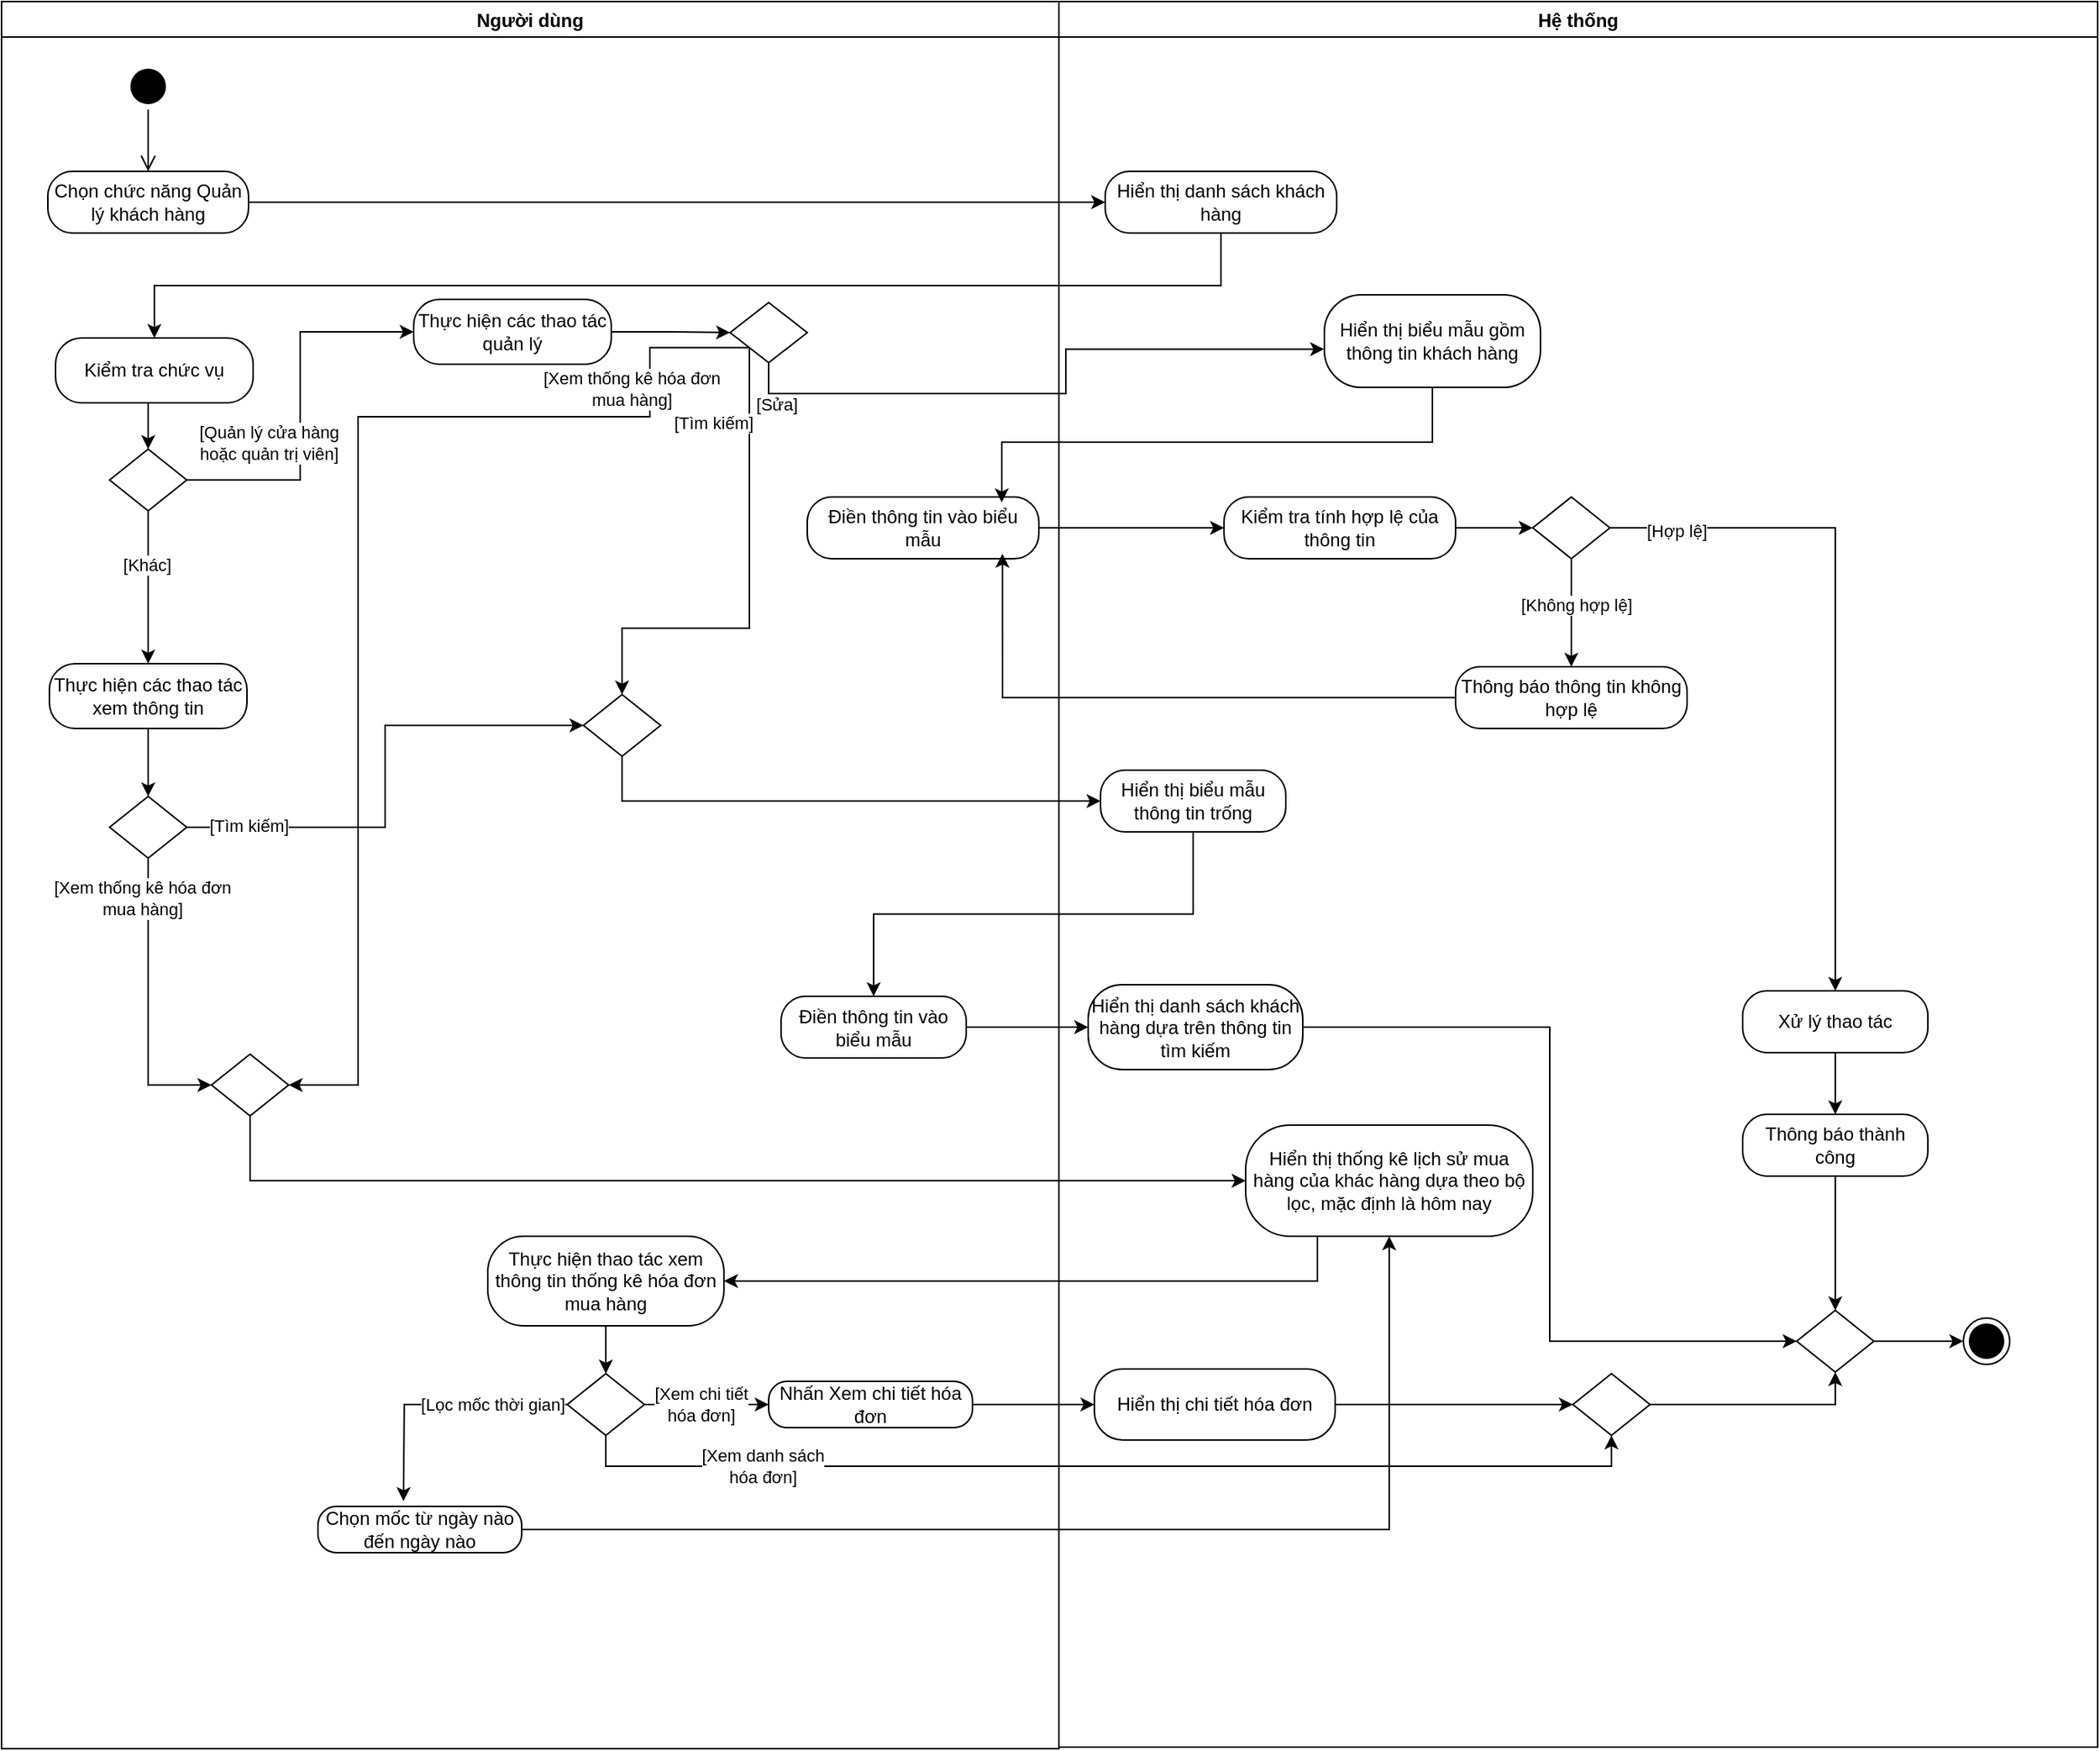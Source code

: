 <mxfile version="26.0.16">
  <diagram name="Page-1" id="iv2mY7j97U2ojxU97eTD">
    <mxGraphModel dx="1275" dy="518" grid="0" gridSize="10" guides="1" tooltips="1" connect="1" arrows="1" fold="1" page="0" pageScale="1" pageWidth="2000" pageHeight="2000" math="0" shadow="0">
      <root>
        <mxCell id="0" />
        <mxCell id="1" parent="0" />
        <mxCell id="IYAcXKrRA6iLwe_ncHML-3" value="Hệ thống" style="swimlane;startSize=23;" vertex="1" parent="1">
          <mxGeometry x="393" y="190" width="673" height="1131" as="geometry" />
        </mxCell>
        <mxCell id="IYAcXKrRA6iLwe_ncHML-4" value="Hiển thị danh sách khách hàng" style="rounded=1;whiteSpace=wrap;html=1;arcSize=40;fontColor=#000000;fillColor=#FFFFFF;strokeColor=#000000;" vertex="1" parent="IYAcXKrRA6iLwe_ncHML-3">
          <mxGeometry x="30" y="110" width="150" height="40" as="geometry" />
        </mxCell>
        <mxCell id="IYAcXKrRA6iLwe_ncHML-5" style="edgeStyle=orthogonalEdgeStyle;rounded=0;orthogonalLoop=1;jettySize=auto;html=1;exitX=0.5;exitY=1;exitDx=0;exitDy=0;entryX=0.5;entryY=0;entryDx=0;entryDy=0;" edge="1" parent="IYAcXKrRA6iLwe_ncHML-3" source="IYAcXKrRA6iLwe_ncHML-40" target="IYAcXKrRA6iLwe_ncHML-41">
          <mxGeometry relative="1" as="geometry">
            <mxPoint x="85" y="580" as="targetPoint" />
          </mxGeometry>
        </mxCell>
        <mxCell id="IYAcXKrRA6iLwe_ncHML-6" value="[Không hợp lệ]" style="edgeLabel;html=1;align=center;verticalAlign=middle;resizable=0;points=[];" vertex="1" connectable="0" parent="IYAcXKrRA6iLwe_ncHML-5">
          <mxGeometry x="-0.137" y="3" relative="1" as="geometry">
            <mxPoint as="offset" />
          </mxGeometry>
        </mxCell>
        <mxCell id="IYAcXKrRA6iLwe_ncHML-7" style="edgeStyle=orthogonalEdgeStyle;rounded=0;orthogonalLoop=1;jettySize=auto;html=1;exitX=1;exitY=0.5;exitDx=0;exitDy=0;entryX=0.5;entryY=0;entryDx=0;entryDy=0;" edge="1" parent="IYAcXKrRA6iLwe_ncHML-3" source="IYAcXKrRA6iLwe_ncHML-40" target="IYAcXKrRA6iLwe_ncHML-12">
          <mxGeometry relative="1" as="geometry">
            <mxPoint x="485.0" y="581" as="targetPoint" />
          </mxGeometry>
        </mxCell>
        <mxCell id="IYAcXKrRA6iLwe_ncHML-8" value="[Hợp lệ]" style="edgeLabel;html=1;align=center;verticalAlign=middle;resizable=0;points=[];" vertex="1" connectable="0" parent="IYAcXKrRA6iLwe_ncHML-7">
          <mxGeometry x="-0.934" y="-2" relative="1" as="geometry">
            <mxPoint x="28" as="offset" />
          </mxGeometry>
        </mxCell>
        <mxCell id="IYAcXKrRA6iLwe_ncHML-9" value="" style="ellipse;html=1;shape=endState;fillColor=#000000;strokeColor=#000000;" vertex="1" parent="IYAcXKrRA6iLwe_ncHML-3">
          <mxGeometry x="586" y="853" width="30" height="30" as="geometry" />
        </mxCell>
        <mxCell id="IYAcXKrRA6iLwe_ncHML-11" style="edgeStyle=orthogonalEdgeStyle;rounded=0;orthogonalLoop=1;jettySize=auto;html=1;exitX=0.5;exitY=1;exitDx=0;exitDy=0;entryX=0.5;entryY=0;entryDx=0;entryDy=0;" edge="1" parent="IYAcXKrRA6iLwe_ncHML-3" source="IYAcXKrRA6iLwe_ncHML-12" target="IYAcXKrRA6iLwe_ncHML-14">
          <mxGeometry relative="1" as="geometry">
            <mxPoint x="495" y="890" as="targetPoint" />
          </mxGeometry>
        </mxCell>
        <mxCell id="IYAcXKrRA6iLwe_ncHML-12" value="Xử lý thao tác" style="rounded=1;whiteSpace=wrap;html=1;arcSize=40;fontColor=#000000;fillColor=#FFFFFF;strokeColor=#000000;" vertex="1" parent="IYAcXKrRA6iLwe_ncHML-3">
          <mxGeometry x="443" y="641" width="120" height="40" as="geometry" />
        </mxCell>
        <mxCell id="IYAcXKrRA6iLwe_ncHML-13" style="edgeStyle=orthogonalEdgeStyle;rounded=0;orthogonalLoop=1;jettySize=auto;html=1;exitX=0.5;exitY=1;exitDx=0;exitDy=0;entryX=0.5;entryY=0;entryDx=0;entryDy=0;" edge="1" parent="IYAcXKrRA6iLwe_ncHML-3" source="IYAcXKrRA6iLwe_ncHML-14" target="IYAcXKrRA6iLwe_ncHML-93">
          <mxGeometry relative="1" as="geometry" />
        </mxCell>
        <mxCell id="IYAcXKrRA6iLwe_ncHML-14" value="Thông báo thành công" style="rounded=1;whiteSpace=wrap;html=1;arcSize=40;fontColor=#000000;fillColor=#FFFFFF;strokeColor=#000000;" vertex="1" parent="IYAcXKrRA6iLwe_ncHML-3">
          <mxGeometry x="443" y="721" width="120" height="40" as="geometry" />
        </mxCell>
        <mxCell id="IYAcXKrRA6iLwe_ncHML-15" style="edgeStyle=orthogonalEdgeStyle;rounded=0;orthogonalLoop=1;jettySize=auto;html=1;exitX=1;exitY=0.5;exitDx=0;exitDy=0;entryX=0;entryY=0.5;entryDx=0;entryDy=0;" edge="1" parent="IYAcXKrRA6iLwe_ncHML-3" source="IYAcXKrRA6iLwe_ncHML-34" target="IYAcXKrRA6iLwe_ncHML-40">
          <mxGeometry relative="1" as="geometry" />
        </mxCell>
        <mxCell id="IYAcXKrRA6iLwe_ncHML-16" value="Hiển thị biểu mẫu thông tin trống" style="rounded=1;whiteSpace=wrap;html=1;arcSize=40;fontColor=#000000;fillColor=#FFFFFF;strokeColor=#000000;" vertex="1" parent="IYAcXKrRA6iLwe_ncHML-3">
          <mxGeometry x="27" y="498" width="120" height="40" as="geometry" />
        </mxCell>
        <mxCell id="IYAcXKrRA6iLwe_ncHML-17" style="edgeStyle=orthogonalEdgeStyle;rounded=0;orthogonalLoop=1;jettySize=auto;html=1;exitX=1;exitY=0.5;exitDx=0;exitDy=0;entryX=0;entryY=0.5;entryDx=0;entryDy=0;" edge="1" parent="IYAcXKrRA6iLwe_ncHML-3" source="IYAcXKrRA6iLwe_ncHML-18" target="IYAcXKrRA6iLwe_ncHML-93">
          <mxGeometry relative="1" as="geometry">
            <mxPoint x="442" y="868" as="targetPoint" />
          </mxGeometry>
        </mxCell>
        <mxCell id="IYAcXKrRA6iLwe_ncHML-34" value="Kiểm tra tính hợp lệ của thông tin" style="rounded=1;whiteSpace=wrap;html=1;arcSize=40;fontColor=#000000;fillColor=#FFFFFF;strokeColor=#000000;" vertex="1" parent="IYAcXKrRA6iLwe_ncHML-3">
          <mxGeometry x="107" y="321" width="150" height="40" as="geometry" />
        </mxCell>
        <mxCell id="IYAcXKrRA6iLwe_ncHML-36" value="Hiển thị biểu mẫu gồm thông tin khách hàng" style="rounded=1;whiteSpace=wrap;html=1;arcSize=40;fontColor=#000000;fillColor=#FFFFFF;strokeColor=#000000;" vertex="1" parent="IYAcXKrRA6iLwe_ncHML-3">
          <mxGeometry x="172" y="190" width="140" height="60" as="geometry" />
        </mxCell>
        <mxCell id="IYAcXKrRA6iLwe_ncHML-40" value="" style="rhombus;whiteSpace=wrap;html=1;" vertex="1" parent="IYAcXKrRA6iLwe_ncHML-3">
          <mxGeometry x="307" y="321" width="50" height="40" as="geometry" />
        </mxCell>
        <mxCell id="IYAcXKrRA6iLwe_ncHML-41" value="Thông báo thông tin không hợp lệ" style="rounded=1;whiteSpace=wrap;html=1;arcSize=40;fontColor=#000000;fillColor=#FFFFFF;strokeColor=#000000;" vertex="1" parent="IYAcXKrRA6iLwe_ncHML-3">
          <mxGeometry x="257" y="431" width="150" height="40" as="geometry" />
        </mxCell>
        <mxCell id="IYAcXKrRA6iLwe_ncHML-43" value="Hiển thị thống kê lịch sử mua hàng của khác hàng dựa theo bộ lọc, mặc định là hôm nay" style="rounded=1;whiteSpace=wrap;html=1;arcSize=40;fontColor=#000000;fillColor=#FFFFFF;strokeColor=#000000;" vertex="1" parent="IYAcXKrRA6iLwe_ncHML-3">
          <mxGeometry x="121" y="728" width="186" height="72" as="geometry" />
        </mxCell>
        <mxCell id="IYAcXKrRA6iLwe_ncHML-94" style="edgeStyle=orthogonalEdgeStyle;rounded=0;orthogonalLoop=1;jettySize=auto;html=1;exitX=1;exitY=0.5;exitDx=0;exitDy=0;entryX=0;entryY=0.5;entryDx=0;entryDy=0;" edge="1" parent="IYAcXKrRA6iLwe_ncHML-3" source="IYAcXKrRA6iLwe_ncHML-93" target="IYAcXKrRA6iLwe_ncHML-9">
          <mxGeometry relative="1" as="geometry" />
        </mxCell>
        <mxCell id="IYAcXKrRA6iLwe_ncHML-93" value="" style="rhombus;whiteSpace=wrap;html=1;" vertex="1" parent="IYAcXKrRA6iLwe_ncHML-3">
          <mxGeometry x="478" y="848" width="50" height="40" as="geometry" />
        </mxCell>
        <mxCell id="IYAcXKrRA6iLwe_ncHML-60" value="Điền thông tin vào biểu mẫu" style="rounded=1;whiteSpace=wrap;html=1;arcSize=40;fontColor=#000000;fillColor=#FFFFFF;strokeColor=#000000;" vertex="1" parent="IYAcXKrRA6iLwe_ncHML-3">
          <mxGeometry x="-180" y="644.5" width="120" height="40" as="geometry" />
        </mxCell>
        <mxCell id="IYAcXKrRA6iLwe_ncHML-79" style="edgeStyle=orthogonalEdgeStyle;rounded=0;orthogonalLoop=1;jettySize=auto;html=1;exitX=0.5;exitY=1;exitDx=0;exitDy=0;entryX=0.5;entryY=0;entryDx=0;entryDy=0;" edge="1" parent="IYAcXKrRA6iLwe_ncHML-3" source="IYAcXKrRA6iLwe_ncHML-16" target="IYAcXKrRA6iLwe_ncHML-60">
          <mxGeometry relative="1" as="geometry">
            <mxPoint x="-269" y="933" as="targetPoint" />
          </mxGeometry>
        </mxCell>
        <mxCell id="IYAcXKrRA6iLwe_ncHML-18" value="Hiển thị danh sách khách hàng dựa trên thông tin tìm kiếm" style="rounded=1;whiteSpace=wrap;html=1;arcSize=40;fontColor=#000000;fillColor=#FFFFFF;strokeColor=#000000;" vertex="1" parent="IYAcXKrRA6iLwe_ncHML-3">
          <mxGeometry x="19" y="637" width="139" height="55" as="geometry" />
        </mxCell>
        <mxCell id="IYAcXKrRA6iLwe_ncHML-80" style="edgeStyle=orthogonalEdgeStyle;rounded=0;orthogonalLoop=1;jettySize=auto;html=1;exitX=1;exitY=0.5;exitDx=0;exitDy=0;" edge="1" parent="IYAcXKrRA6iLwe_ncHML-3" source="IYAcXKrRA6iLwe_ncHML-60" target="IYAcXKrRA6iLwe_ncHML-18">
          <mxGeometry relative="1" as="geometry" />
        </mxCell>
        <mxCell id="IYAcXKrRA6iLwe_ncHML-107" style="edgeStyle=orthogonalEdgeStyle;rounded=0;orthogonalLoop=1;jettySize=auto;html=1;exitX=1;exitY=0.5;exitDx=0;exitDy=0;entryX=0;entryY=0.5;entryDx=0;entryDy=0;" edge="1" parent="IYAcXKrRA6iLwe_ncHML-3" source="IYAcXKrRA6iLwe_ncHML-104" target="IYAcXKrRA6iLwe_ncHML-114">
          <mxGeometry relative="1" as="geometry">
            <mxPoint x="379" y="926" as="targetPoint" />
          </mxGeometry>
        </mxCell>
        <mxCell id="IYAcXKrRA6iLwe_ncHML-104" value="Hiển thị chi tiết hóa đơn" style="rounded=1;whiteSpace=wrap;html=1;arcSize=40;fontColor=#000000;fillColor=#FFFFFF;strokeColor=#000000;" vertex="1" parent="IYAcXKrRA6iLwe_ncHML-3">
          <mxGeometry x="23" y="886" width="156" height="46" as="geometry" />
        </mxCell>
        <mxCell id="IYAcXKrRA6iLwe_ncHML-117" style="edgeStyle=orthogonalEdgeStyle;rounded=0;orthogonalLoop=1;jettySize=auto;html=1;exitX=1;exitY=0.5;exitDx=0;exitDy=0;entryX=0.5;entryY=1;entryDx=0;entryDy=0;" edge="1" parent="IYAcXKrRA6iLwe_ncHML-3" source="IYAcXKrRA6iLwe_ncHML-114" target="IYAcXKrRA6iLwe_ncHML-93">
          <mxGeometry relative="1" as="geometry" />
        </mxCell>
        <mxCell id="IYAcXKrRA6iLwe_ncHML-114" value="" style="rhombus;whiteSpace=wrap;html=1;" vertex="1" parent="IYAcXKrRA6iLwe_ncHML-3">
          <mxGeometry x="333" y="889" width="50" height="40" as="geometry" />
        </mxCell>
        <mxCell id="IYAcXKrRA6iLwe_ncHML-44" value="Người dùng" style="swimlane;startSize=23;" vertex="1" parent="1">
          <mxGeometry x="-292" y="190" width="685" height="1132" as="geometry" />
        </mxCell>
        <mxCell id="IYAcXKrRA6iLwe_ncHML-45" value="Chọn chức năng Quản lý khách hàng" style="rounded=1;whiteSpace=wrap;html=1;arcSize=40;fontColor=#000000;fillColor=#FFFFFF;strokeColor=#000000;" vertex="1" parent="IYAcXKrRA6iLwe_ncHML-44">
          <mxGeometry x="30" y="110" width="130" height="40" as="geometry" />
        </mxCell>
        <mxCell id="IYAcXKrRA6iLwe_ncHML-46" value="" style="ellipse;html=1;shape=startState;fillColor=#000000;strokeColor=#000000;" vertex="1" parent="IYAcXKrRA6iLwe_ncHML-44">
          <mxGeometry x="80" y="40" width="30" height="30" as="geometry" />
        </mxCell>
        <mxCell id="IYAcXKrRA6iLwe_ncHML-47" value="" style="edgeStyle=orthogonalEdgeStyle;html=1;verticalAlign=bottom;endArrow=open;endSize=8;strokeColor=#000000;rounded=0;entryX=0.5;entryY=0;entryDx=0;entryDy=0;" edge="1" parent="IYAcXKrRA6iLwe_ncHML-44" source="IYAcXKrRA6iLwe_ncHML-46" target="IYAcXKrRA6iLwe_ncHML-45">
          <mxGeometry relative="1" as="geometry">
            <mxPoint x="90" y="130" as="targetPoint" />
          </mxGeometry>
        </mxCell>
        <mxCell id="IYAcXKrRA6iLwe_ncHML-48" style="edgeStyle=orthogonalEdgeStyle;rounded=0;orthogonalLoop=1;jettySize=auto;html=1;exitX=0.5;exitY=1;exitDx=0;exitDy=0;entryX=0.5;entryY=0;entryDx=0;entryDy=0;" edge="1" parent="IYAcXKrRA6iLwe_ncHML-44" source="IYAcXKrRA6iLwe_ncHML-49" target="IYAcXKrRA6iLwe_ncHML-54">
          <mxGeometry relative="1" as="geometry" />
        </mxCell>
        <mxCell id="IYAcXKrRA6iLwe_ncHML-49" value="Kiểm tra chức vụ" style="rounded=1;whiteSpace=wrap;html=1;arcSize=40;fontColor=#000000;fillColor=#FFFFFF;strokeColor=#000000;" vertex="1" parent="IYAcXKrRA6iLwe_ncHML-44">
          <mxGeometry x="35" y="218" width="128" height="42" as="geometry" />
        </mxCell>
        <mxCell id="IYAcXKrRA6iLwe_ncHML-50" style="edgeStyle=orthogonalEdgeStyle;rounded=0;orthogonalLoop=1;jettySize=auto;html=1;exitX=1;exitY=0.5;exitDx=0;exitDy=0;entryX=0;entryY=0.5;entryDx=0;entryDy=0;" edge="1" parent="IYAcXKrRA6iLwe_ncHML-44" source="IYAcXKrRA6iLwe_ncHML-54" target="IYAcXKrRA6iLwe_ncHML-56">
          <mxGeometry relative="1" as="geometry">
            <mxPoint x="234" y="334" as="targetPoint" />
          </mxGeometry>
        </mxCell>
        <mxCell id="IYAcXKrRA6iLwe_ncHML-51" value="[Quản lý cửa hàng&lt;div&gt;hoặc quản trị viên]&lt;/div&gt;" style="edgeLabel;html=1;align=center;verticalAlign=middle;resizable=0;points=[];" vertex="1" connectable="0" parent="IYAcXKrRA6iLwe_ncHML-50">
          <mxGeometry x="-0.531" y="-1" relative="1" as="geometry">
            <mxPoint x="-4" y="-25" as="offset" />
          </mxGeometry>
        </mxCell>
        <mxCell id="IYAcXKrRA6iLwe_ncHML-52" style="edgeStyle=orthogonalEdgeStyle;rounded=0;orthogonalLoop=1;jettySize=auto;html=1;exitX=0.5;exitY=1;exitDx=0;exitDy=0;entryX=0.5;entryY=0;entryDx=0;entryDy=0;" edge="1" parent="IYAcXKrRA6iLwe_ncHML-44" source="IYAcXKrRA6iLwe_ncHML-54" target="IYAcXKrRA6iLwe_ncHML-63">
          <mxGeometry relative="1" as="geometry">
            <mxPoint x="95" y="422" as="targetPoint" />
          </mxGeometry>
        </mxCell>
        <mxCell id="IYAcXKrRA6iLwe_ncHML-53" value="[Khác]" style="edgeLabel;html=1;align=center;verticalAlign=middle;resizable=0;points=[];" vertex="1" connectable="0" parent="IYAcXKrRA6iLwe_ncHML-52">
          <mxGeometry x="-0.305" y="-1" relative="1" as="geometry">
            <mxPoint as="offset" />
          </mxGeometry>
        </mxCell>
        <mxCell id="IYAcXKrRA6iLwe_ncHML-54" value="" style="rhombus;whiteSpace=wrap;html=1;" vertex="1" parent="IYAcXKrRA6iLwe_ncHML-44">
          <mxGeometry x="70" y="290" width="50" height="40" as="geometry" />
        </mxCell>
        <mxCell id="IYAcXKrRA6iLwe_ncHML-55" style="edgeStyle=orthogonalEdgeStyle;rounded=0;orthogonalLoop=1;jettySize=auto;html=1;exitX=1;exitY=0.5;exitDx=0;exitDy=0;entryX=0;entryY=0.5;entryDx=0;entryDy=0;" edge="1" parent="IYAcXKrRA6iLwe_ncHML-44" source="IYAcXKrRA6iLwe_ncHML-56" target="IYAcXKrRA6iLwe_ncHML-59">
          <mxGeometry relative="1" as="geometry" />
        </mxCell>
        <mxCell id="IYAcXKrRA6iLwe_ncHML-56" value="Thực hiện các thao tác quản lý" style="rounded=1;whiteSpace=wrap;html=1;arcSize=40;fontColor=#000000;fillColor=#FFFFFF;strokeColor=#000000;" vertex="1" parent="IYAcXKrRA6iLwe_ncHML-44">
          <mxGeometry x="267" y="193" width="128" height="42" as="geometry" />
        </mxCell>
        <mxCell id="IYAcXKrRA6iLwe_ncHML-57" style="edgeStyle=orthogonalEdgeStyle;rounded=0;orthogonalLoop=1;jettySize=auto;html=1;exitX=0;exitY=1;exitDx=0;exitDy=0;entryX=0.5;entryY=0;entryDx=0;entryDy=0;" edge="1" parent="IYAcXKrRA6iLwe_ncHML-44" source="IYAcXKrRA6iLwe_ncHML-59" target="IYAcXKrRA6iLwe_ncHML-71">
          <mxGeometry relative="1" as="geometry">
            <Array as="points">
              <mxPoint x="484" y="406" />
              <mxPoint x="402" y="406" />
            </Array>
            <mxPoint x="373" y="403" as="targetPoint" />
          </mxGeometry>
        </mxCell>
        <mxCell id="IYAcXKrRA6iLwe_ncHML-58" value="[Tìm kiếm]" style="edgeLabel;html=1;align=center;verticalAlign=middle;resizable=0;points=[];" vertex="1" connectable="0" parent="IYAcXKrRA6iLwe_ncHML-57">
          <mxGeometry x="-0.858" y="-1" relative="1" as="geometry">
            <mxPoint x="-23" y="26" as="offset" />
          </mxGeometry>
        </mxCell>
        <mxCell id="IYAcXKrRA6iLwe_ncHML-59" value="" style="rhombus;whiteSpace=wrap;html=1;" vertex="1" parent="IYAcXKrRA6iLwe_ncHML-44">
          <mxGeometry x="472" y="195" width="50" height="39" as="geometry" />
        </mxCell>
        <mxCell id="IYAcXKrRA6iLwe_ncHML-62" style="edgeStyle=orthogonalEdgeStyle;rounded=0;orthogonalLoop=1;jettySize=auto;html=1;exitX=0.5;exitY=1;exitDx=0;exitDy=0;entryX=0.5;entryY=0;entryDx=0;entryDy=0;" edge="1" parent="IYAcXKrRA6iLwe_ncHML-44" source="IYAcXKrRA6iLwe_ncHML-63" target="IYAcXKrRA6iLwe_ncHML-67">
          <mxGeometry relative="1" as="geometry" />
        </mxCell>
        <mxCell id="IYAcXKrRA6iLwe_ncHML-63" value="Thực hiện các thao tác xem thông tin" style="rounded=1;whiteSpace=wrap;html=1;arcSize=40;fontColor=#000000;fillColor=#FFFFFF;strokeColor=#000000;" vertex="1" parent="IYAcXKrRA6iLwe_ncHML-44">
          <mxGeometry x="31" y="429" width="128" height="42" as="geometry" />
        </mxCell>
        <mxCell id="IYAcXKrRA6iLwe_ncHML-64" style="edgeStyle=orthogonalEdgeStyle;rounded=0;orthogonalLoop=1;jettySize=auto;html=1;exitX=1;exitY=0.5;exitDx=0;exitDy=0;entryX=0;entryY=0.5;entryDx=0;entryDy=0;" edge="1" parent="IYAcXKrRA6iLwe_ncHML-44" source="IYAcXKrRA6iLwe_ncHML-67" target="IYAcXKrRA6iLwe_ncHML-71">
          <mxGeometry relative="1" as="geometry">
            <mxPoint x="277" y="608.5" as="targetPoint" />
          </mxGeometry>
        </mxCell>
        <mxCell id="IYAcXKrRA6iLwe_ncHML-65" value="[Tìm kiếm]" style="edgeLabel;html=1;align=center;verticalAlign=middle;resizable=0;points=[];" vertex="1" connectable="0" parent="IYAcXKrRA6iLwe_ncHML-64">
          <mxGeometry x="-0.753" y="1" relative="1" as="geometry">
            <mxPoint as="offset" />
          </mxGeometry>
        </mxCell>
        <mxCell id="IYAcXKrRA6iLwe_ncHML-66" style="edgeStyle=orthogonalEdgeStyle;rounded=0;orthogonalLoop=1;jettySize=auto;html=1;exitX=0.5;exitY=1;exitDx=0;exitDy=0;entryX=0;entryY=0.5;entryDx=0;entryDy=0;" edge="1" parent="IYAcXKrRA6iLwe_ncHML-44" source="IYAcXKrRA6iLwe_ncHML-67" target="IYAcXKrRA6iLwe_ncHML-72">
          <mxGeometry relative="1" as="geometry">
            <mxPoint x="114" y="681.0" as="targetPoint" />
          </mxGeometry>
        </mxCell>
        <mxCell id="IYAcXKrRA6iLwe_ncHML-67" value="" style="rhombus;whiteSpace=wrap;html=1;" vertex="1" parent="IYAcXKrRA6iLwe_ncHML-44">
          <mxGeometry x="70" y="515" width="50" height="40" as="geometry" />
        </mxCell>
        <mxCell id="IYAcXKrRA6iLwe_ncHML-68" value="[Xem thống kê hóa đơn&lt;div&gt;mua hàng]&lt;/div&gt;" style="edgeLabel;html=1;align=center;verticalAlign=middle;resizable=0;points=[];" vertex="1" connectable="0" parent="IYAcXKrRA6iLwe_ncHML-44">
          <mxGeometry x="98.997" y="580" as="geometry">
            <mxPoint x="-8" y="1" as="offset" />
          </mxGeometry>
        </mxCell>
        <mxCell id="IYAcXKrRA6iLwe_ncHML-69" style="edgeStyle=orthogonalEdgeStyle;rounded=0;orthogonalLoop=1;jettySize=auto;html=1;exitX=0;exitY=1;exitDx=0;exitDy=0;entryX=1;entryY=0.5;entryDx=0;entryDy=0;" edge="1" parent="IYAcXKrRA6iLwe_ncHML-44" source="IYAcXKrRA6iLwe_ncHML-59" target="IYAcXKrRA6iLwe_ncHML-72">
          <mxGeometry relative="1" as="geometry">
            <mxPoint x="230.992" y="664.158" as="targetPoint" />
            <Array as="points">
              <mxPoint x="420" y="225" />
              <mxPoint x="420" y="269" />
              <mxPoint x="231" y="269" />
              <mxPoint x="231" y="702" />
            </Array>
          </mxGeometry>
        </mxCell>
        <mxCell id="IYAcXKrRA6iLwe_ncHML-70" value="[Xem thống kê hóa đơn&lt;div&gt;mua hàng]&lt;/div&gt;" style="edgeLabel;html=1;align=center;verticalAlign=middle;resizable=0;points=[];" vertex="1" connectable="0" parent="IYAcXKrRA6iLwe_ncHML-44">
          <mxGeometry x="423.997" y="260" as="geometry">
            <mxPoint x="-16" y="-9" as="offset" />
          </mxGeometry>
        </mxCell>
        <mxCell id="IYAcXKrRA6iLwe_ncHML-71" value="" style="rhombus;whiteSpace=wrap;html=1;" vertex="1" parent="IYAcXKrRA6iLwe_ncHML-44">
          <mxGeometry x="377" y="449" width="50" height="40" as="geometry" />
        </mxCell>
        <mxCell id="IYAcXKrRA6iLwe_ncHML-72" value="" style="rhombus;whiteSpace=wrap;html=1;" vertex="1" parent="IYAcXKrRA6iLwe_ncHML-44">
          <mxGeometry x="136" y="682" width="50" height="40" as="geometry" />
        </mxCell>
        <mxCell id="IYAcXKrRA6iLwe_ncHML-73" value="Nhấn Xem chi tiết hóa đơn" style="rounded=1;whiteSpace=wrap;html=1;arcSize=40;fontColor=#000000;fillColor=#FFFFFF;strokeColor=#000000;" vertex="1" parent="IYAcXKrRA6iLwe_ncHML-44">
          <mxGeometry x="497" y="894" width="132" height="30" as="geometry" />
        </mxCell>
        <mxCell id="IYAcXKrRA6iLwe_ncHML-32" value="Điền thông tin vào biểu mẫu" style="rounded=1;whiteSpace=wrap;html=1;arcSize=40;fontColor=#000000;fillColor=#FFFFFF;strokeColor=#000000;" vertex="1" parent="IYAcXKrRA6iLwe_ncHML-44">
          <mxGeometry x="522" y="321" width="150" height="40" as="geometry" />
        </mxCell>
        <mxCell id="IYAcXKrRA6iLwe_ncHML-102" style="edgeStyle=orthogonalEdgeStyle;rounded=0;orthogonalLoop=1;jettySize=auto;html=1;exitX=0;exitY=0.5;exitDx=0;exitDy=0;" edge="1" parent="IYAcXKrRA6iLwe_ncHML-44" source="IYAcXKrRA6iLwe_ncHML-97">
          <mxGeometry relative="1" as="geometry">
            <mxPoint x="260.4" y="971.6" as="targetPoint" />
          </mxGeometry>
        </mxCell>
        <mxCell id="IYAcXKrRA6iLwe_ncHML-108" value="[Lọc mốc thời gian]" style="edgeLabel;html=1;align=center;verticalAlign=middle;resizable=0;points=[];" vertex="1" connectable="0" parent="IYAcXKrRA6iLwe_ncHML-102">
          <mxGeometry x="-0.587" relative="1" as="geometry">
            <mxPoint x="-14" as="offset" />
          </mxGeometry>
        </mxCell>
        <mxCell id="IYAcXKrRA6iLwe_ncHML-105" style="edgeStyle=orthogonalEdgeStyle;rounded=0;orthogonalLoop=1;jettySize=auto;html=1;exitX=1;exitY=0.5;exitDx=0;exitDy=0;entryX=0;entryY=0.5;entryDx=0;entryDy=0;" edge="1" parent="IYAcXKrRA6iLwe_ncHML-44" source="IYAcXKrRA6iLwe_ncHML-97" target="IYAcXKrRA6iLwe_ncHML-73">
          <mxGeometry relative="1" as="geometry" />
        </mxCell>
        <mxCell id="IYAcXKrRA6iLwe_ncHML-109" value="[Xem chi tiết&lt;div&gt;hóa đơn]&lt;/div&gt;" style="edgeLabel;html=1;align=center;verticalAlign=middle;resizable=0;points=[];" vertex="1" connectable="0" parent="IYAcXKrRA6iLwe_ncHML-105">
          <mxGeometry x="-0.42" y="-3" relative="1" as="geometry">
            <mxPoint x="13" y="-3" as="offset" />
          </mxGeometry>
        </mxCell>
        <mxCell id="IYAcXKrRA6iLwe_ncHML-97" value="" style="rhombus;whiteSpace=wrap;html=1;" vertex="1" parent="IYAcXKrRA6iLwe_ncHML-44">
          <mxGeometry x="366.5" y="889" width="50" height="40" as="geometry" />
        </mxCell>
        <mxCell id="IYAcXKrRA6iLwe_ncHML-101" style="edgeStyle=orthogonalEdgeStyle;rounded=0;orthogonalLoop=1;jettySize=auto;html=1;exitX=0.5;exitY=1;exitDx=0;exitDy=0;entryX=0.5;entryY=0;entryDx=0;entryDy=0;" edge="1" parent="IYAcXKrRA6iLwe_ncHML-44" source="IYAcXKrRA6iLwe_ncHML-98" target="IYAcXKrRA6iLwe_ncHML-97">
          <mxGeometry relative="1" as="geometry" />
        </mxCell>
        <mxCell id="IYAcXKrRA6iLwe_ncHML-98" value="Thực hiện thao tác xem thông tin thống kê hóa đơn mua hàng" style="rounded=1;whiteSpace=wrap;html=1;arcSize=40;fontColor=#000000;fillColor=#FFFFFF;strokeColor=#000000;" vertex="1" parent="IYAcXKrRA6iLwe_ncHML-44">
          <mxGeometry x="315" y="800" width="153" height="58" as="geometry" />
        </mxCell>
        <mxCell id="IYAcXKrRA6iLwe_ncHML-110" value="Chọn mốc từ ngày nào đến ngày nào" style="rounded=1;whiteSpace=wrap;html=1;arcSize=40;fontColor=#000000;fillColor=#FFFFFF;strokeColor=#000000;" vertex="1" parent="IYAcXKrRA6iLwe_ncHML-44">
          <mxGeometry x="205" y="975" width="132" height="30" as="geometry" />
        </mxCell>
        <mxCell id="IYAcXKrRA6iLwe_ncHML-76" style="edgeStyle=orthogonalEdgeStyle;rounded=0;orthogonalLoop=1;jettySize=auto;html=1;exitX=1;exitY=0.5;exitDx=0;exitDy=0;" edge="1" parent="1" source="IYAcXKrRA6iLwe_ncHML-45" target="IYAcXKrRA6iLwe_ncHML-4">
          <mxGeometry relative="1" as="geometry" />
        </mxCell>
        <mxCell id="IYAcXKrRA6iLwe_ncHML-77" style="edgeStyle=orthogonalEdgeStyle;rounded=0;orthogonalLoop=1;jettySize=auto;html=1;exitX=0.5;exitY=1;exitDx=0;exitDy=0;entryX=0.5;entryY=0;entryDx=0;entryDy=0;" edge="1" parent="1" source="IYAcXKrRA6iLwe_ncHML-4" target="IYAcXKrRA6iLwe_ncHML-49">
          <mxGeometry relative="1" as="geometry">
            <mxPoint x="173" y="406" as="targetPoint" />
          </mxGeometry>
        </mxCell>
        <mxCell id="IYAcXKrRA6iLwe_ncHML-78" style="edgeStyle=orthogonalEdgeStyle;rounded=0;orthogonalLoop=1;jettySize=auto;html=1;exitX=0.5;exitY=1;exitDx=0;exitDy=0;entryX=0;entryY=0.5;entryDx=0;entryDy=0;" edge="1" parent="1" source="IYAcXKrRA6iLwe_ncHML-71" target="IYAcXKrRA6iLwe_ncHML-16">
          <mxGeometry relative="1" as="geometry">
            <mxPoint x="49.0" y="809" as="sourcePoint" />
          </mxGeometry>
        </mxCell>
        <mxCell id="IYAcXKrRA6iLwe_ncHML-85" style="edgeStyle=orthogonalEdgeStyle;rounded=0;orthogonalLoop=1;jettySize=auto;html=1;exitX=0.5;exitY=1;exitDx=0;exitDy=0;entryX=-0.001;entryY=0.587;entryDx=0;entryDy=0;entryPerimeter=0;" edge="1" parent="1" source="IYAcXKrRA6iLwe_ncHML-59" target="IYAcXKrRA6iLwe_ncHML-36">
          <mxGeometry relative="1" as="geometry" />
        </mxCell>
        <mxCell id="IYAcXKrRA6iLwe_ncHML-86" value="[Sửa]" style="edgeLabel;html=1;align=center;verticalAlign=middle;resizable=0;points=[];" vertex="1" connectable="0" parent="IYAcXKrRA6iLwe_ncHML-85">
          <mxGeometry x="-0.947" relative="1" as="geometry">
            <mxPoint x="5" y="16" as="offset" />
          </mxGeometry>
        </mxCell>
        <mxCell id="IYAcXKrRA6iLwe_ncHML-89" style="edgeStyle=orthogonalEdgeStyle;rounded=0;orthogonalLoop=1;jettySize=auto;html=1;exitX=0.5;exitY=1;exitDx=0;exitDy=0;entryX=0;entryY=0.5;entryDx=0;entryDy=0;" edge="1" parent="1" source="IYAcXKrRA6iLwe_ncHML-72" target="IYAcXKrRA6iLwe_ncHML-43">
          <mxGeometry relative="1" as="geometry">
            <mxPoint x="-131.471" y="1182.647" as="targetPoint" />
          </mxGeometry>
        </mxCell>
        <mxCell id="IYAcXKrRA6iLwe_ncHML-33" style="edgeStyle=orthogonalEdgeStyle;rounded=0;orthogonalLoop=1;jettySize=auto;html=1;exitX=1;exitY=0.5;exitDx=0;exitDy=0;entryX=0;entryY=0.5;entryDx=0;entryDy=0;" edge="1" parent="1" source="IYAcXKrRA6iLwe_ncHML-32" target="IYAcXKrRA6iLwe_ncHML-34">
          <mxGeometry relative="1" as="geometry" />
        </mxCell>
        <mxCell id="IYAcXKrRA6iLwe_ncHML-35" style="edgeStyle=orthogonalEdgeStyle;rounded=0;orthogonalLoop=1;jettySize=auto;html=1;exitX=0;exitY=0.5;exitDx=0;exitDy=0;entryX=0.843;entryY=0.92;entryDx=0;entryDy=0;entryPerimeter=0;" edge="1" parent="1" source="IYAcXKrRA6iLwe_ncHML-41" target="IYAcXKrRA6iLwe_ncHML-32">
          <mxGeometry relative="1" as="geometry" />
        </mxCell>
        <mxCell id="IYAcXKrRA6iLwe_ncHML-37" style="edgeStyle=orthogonalEdgeStyle;rounded=0;orthogonalLoop=1;jettySize=auto;html=1;entryX=0.84;entryY=0.087;entryDx=0;entryDy=0;entryPerimeter=0;exitX=0.5;exitY=1;exitDx=0;exitDy=0;" edge="1" parent="1" source="IYAcXKrRA6iLwe_ncHML-36" target="IYAcXKrRA6iLwe_ncHML-32">
          <mxGeometry relative="1" as="geometry">
            <mxPoint x="552" y="751" as="sourcePoint" />
          </mxGeometry>
        </mxCell>
        <mxCell id="IYAcXKrRA6iLwe_ncHML-99" style="edgeStyle=orthogonalEdgeStyle;rounded=0;orthogonalLoop=1;jettySize=auto;html=1;exitX=0.25;exitY=1;exitDx=0;exitDy=0;" edge="1" parent="1" source="IYAcXKrRA6iLwe_ncHML-43" target="IYAcXKrRA6iLwe_ncHML-98">
          <mxGeometry relative="1" as="geometry" />
        </mxCell>
        <mxCell id="IYAcXKrRA6iLwe_ncHML-106" style="edgeStyle=orthogonalEdgeStyle;rounded=0;orthogonalLoop=1;jettySize=auto;html=1;exitX=1;exitY=0.5;exitDx=0;exitDy=0;" edge="1" parent="1" source="IYAcXKrRA6iLwe_ncHML-73" target="IYAcXKrRA6iLwe_ncHML-104">
          <mxGeometry relative="1" as="geometry" />
        </mxCell>
        <mxCell id="IYAcXKrRA6iLwe_ncHML-111" style="edgeStyle=orthogonalEdgeStyle;rounded=0;orthogonalLoop=1;jettySize=auto;html=1;exitX=1;exitY=0.5;exitDx=0;exitDy=0;" edge="1" parent="1" source="IYAcXKrRA6iLwe_ncHML-110" target="IYAcXKrRA6iLwe_ncHML-43">
          <mxGeometry relative="1" as="geometry" />
        </mxCell>
        <mxCell id="IYAcXKrRA6iLwe_ncHML-112" style="edgeStyle=orthogonalEdgeStyle;rounded=0;orthogonalLoop=1;jettySize=auto;html=1;exitX=0.5;exitY=1;exitDx=0;exitDy=0;entryX=0.5;entryY=1;entryDx=0;entryDy=0;" edge="1" parent="1" source="IYAcXKrRA6iLwe_ncHML-97" target="IYAcXKrRA6iLwe_ncHML-114">
          <mxGeometry relative="1" as="geometry">
            <mxPoint x="748" y="1157" as="targetPoint" />
          </mxGeometry>
        </mxCell>
        <mxCell id="IYAcXKrRA6iLwe_ncHML-113" value="[Xem danh sách&lt;div&gt;hóa đơn]&lt;/div&gt;" style="edgeLabel;html=1;align=center;verticalAlign=middle;resizable=0;points=[];" vertex="1" connectable="0" parent="IYAcXKrRA6iLwe_ncHML-112">
          <mxGeometry x="-0.65" relative="1" as="geometry">
            <mxPoint as="offset" />
          </mxGeometry>
        </mxCell>
      </root>
    </mxGraphModel>
  </diagram>
</mxfile>
